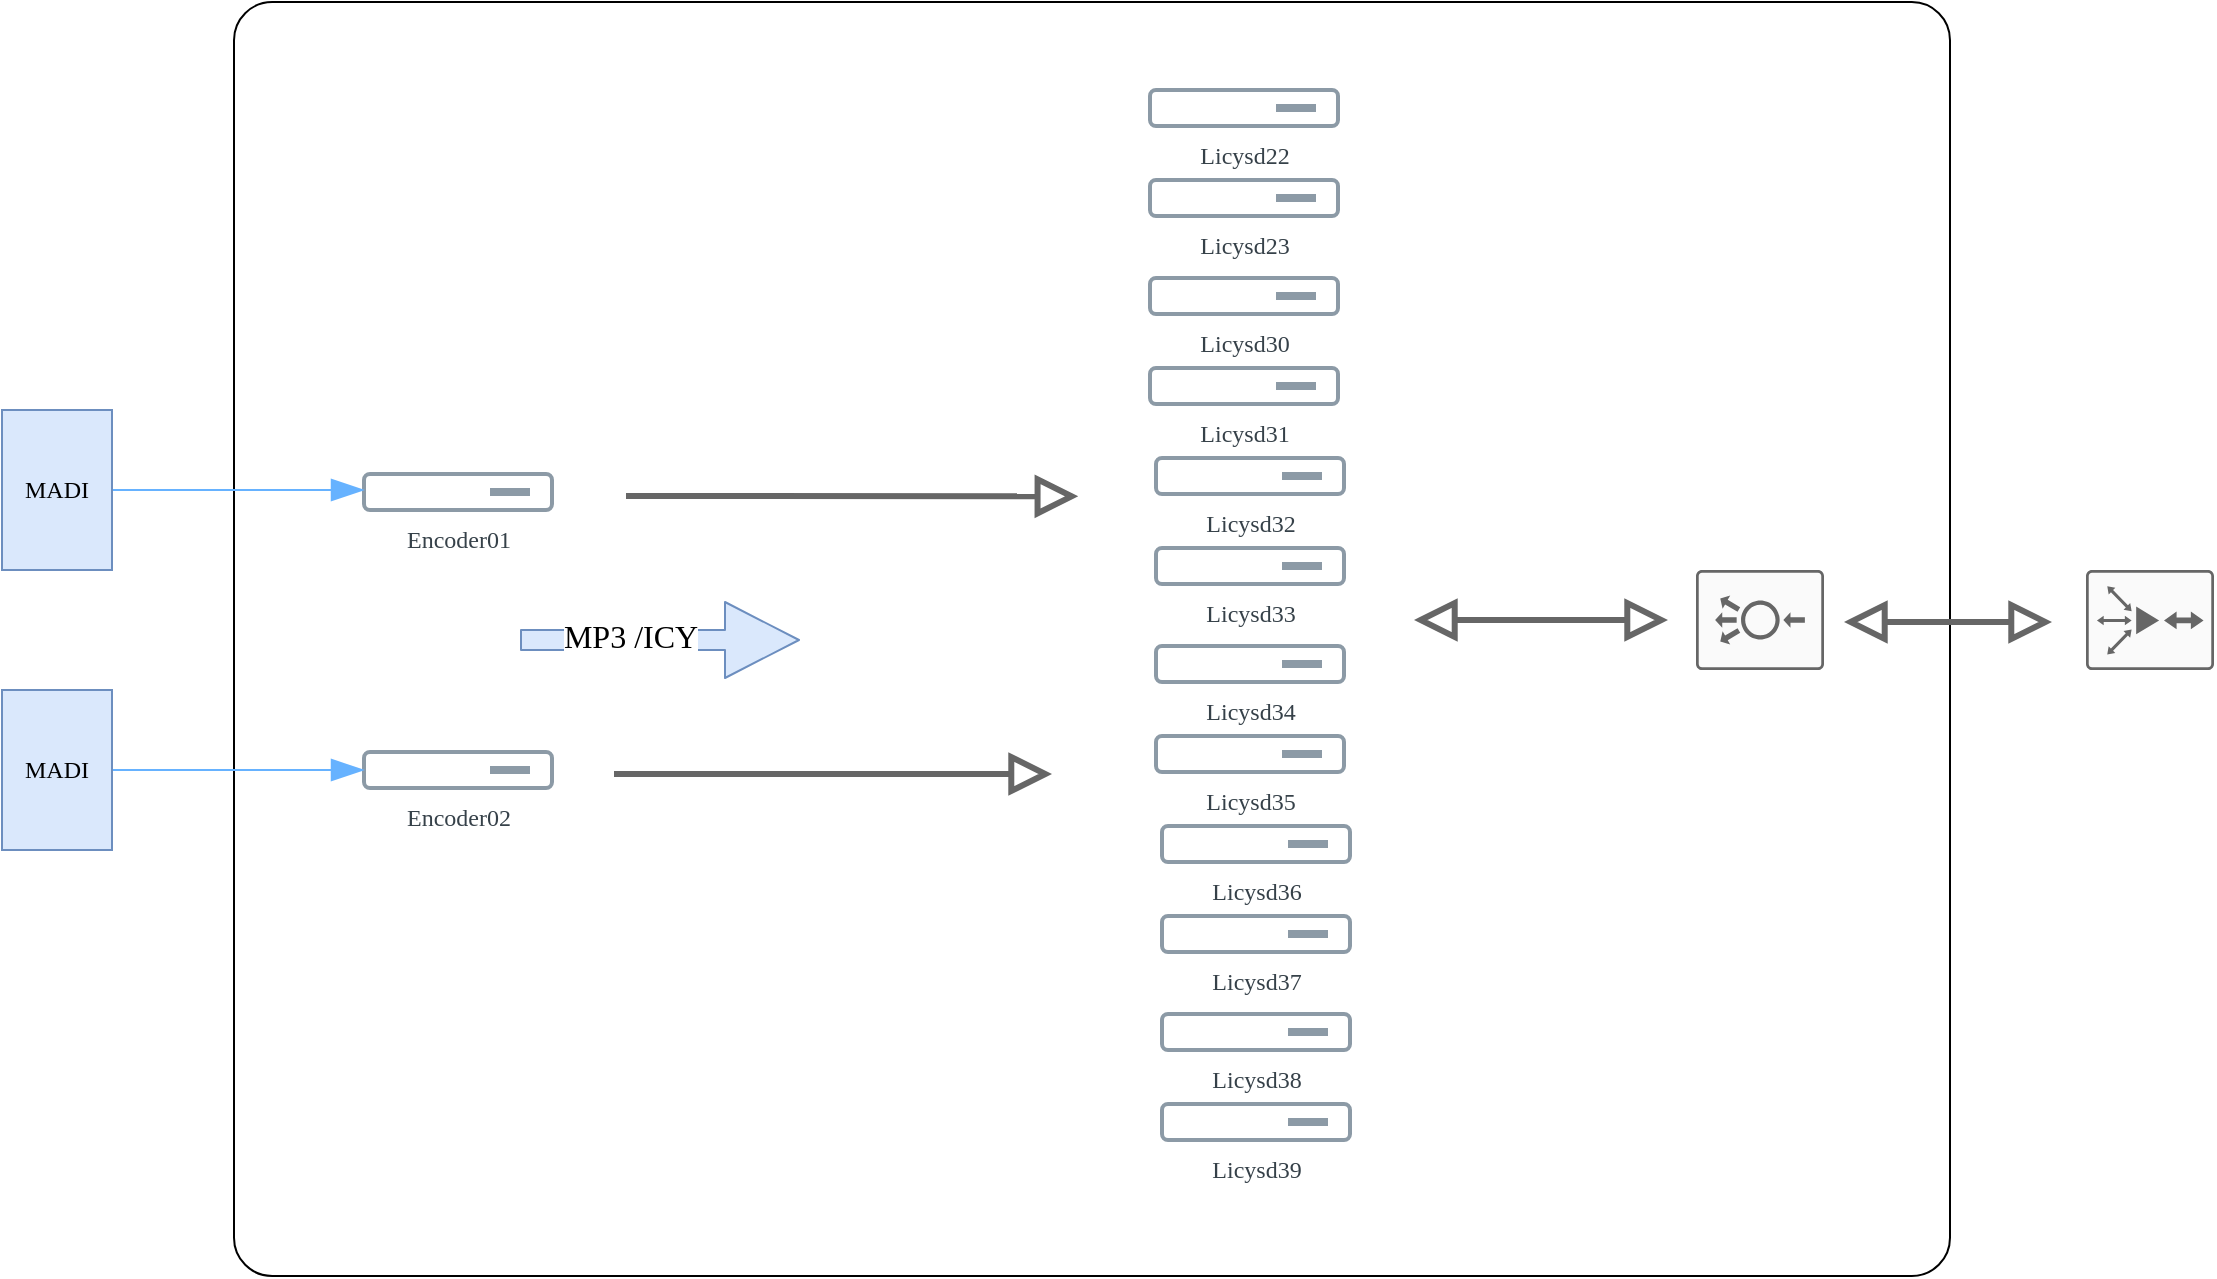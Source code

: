 <mxfile version="24.7.17" pages="2">
  <diagram name="Page-1" id="91Ch4HtAB-noTLvR4pms">
    <mxGraphModel dx="3022" dy="1593" grid="0" gridSize="10" guides="1" tooltips="1" connect="1" arrows="1" fold="1" page="0" pageScale="1" pageWidth="1169" pageHeight="827" math="0" shadow="0">
      <root>
        <mxCell id="0" />
        <mxCell id="1" parent="0" />
        <mxCell id="73N0LT-Jw0ejLf9RvANC-20" value="" style="rounded=1;whiteSpace=wrap;html=1;fontFamily=Architects Daughter;fontSource=https%3A%2F%2Ffonts.googleapis.com%2Fcss%3Ffamily%3DArchitects%2BDaughter;arcSize=3;" vertex="1" parent="1">
          <mxGeometry x="-424" y="-136" width="858" height="637" as="geometry" />
        </mxCell>
        <mxCell id="73N0LT-Jw0ejLf9RvANC-33" value="Komponenter" parent="0" />
        <mxCell id="73N0LT-Jw0ejLf9RvANC-41" value="&lt;font face=&quot;Verdana&quot;&gt;Encoder01&lt;/font&gt;" style="image;aspect=fixed;perimeter=ellipsePerimeter;html=1;align=center;fontSize=12;verticalAlign=top;fontColor=#364149;shadow=0;dashed=0;image=img/lib/cumulus/server_bare_metal.svg;fontFamily=Architects Daughter;fontSource=https://fonts.googleapis.com/css?family=Architects+Daughter;" vertex="1" parent="73N0LT-Jw0ejLf9RvANC-33">
          <mxGeometry x="-360" y="99" width="96" height="20" as="geometry" />
        </mxCell>
        <mxCell id="73N0LT-Jw0ejLf9RvANC-42" value="&lt;font face=&quot;Verdana&quot;&gt;Encoder02&lt;/font&gt;" style="image;aspect=fixed;perimeter=ellipsePerimeter;html=1;align=center;fontSize=12;verticalAlign=top;fontColor=#364149;shadow=0;dashed=0;image=img/lib/cumulus/server_bare_metal.svg;fontFamily=Architects Daughter;fontSource=https://fonts.googleapis.com/css?family=Architects+Daughter;" vertex="1" parent="73N0LT-Jw0ejLf9RvANC-33">
          <mxGeometry x="-360" y="238" width="96" height="20" as="geometry" />
        </mxCell>
        <mxCell id="73N0LT-Jw0ejLf9RvANC-43" value="&lt;font face=&quot;Verdana&quot;&gt;Licysd22&lt;/font&gt;" style="image;aspect=fixed;perimeter=ellipsePerimeter;html=1;align=center;fontSize=12;verticalAlign=top;fontColor=#364149;shadow=0;dashed=0;image=img/lib/cumulus/server_bare_metal.svg;fontFamily=Architects Daughter;fontSource=https://fonts.googleapis.com/css?family=Architects+Daughter;" vertex="1" parent="73N0LT-Jw0ejLf9RvANC-33">
          <mxGeometry x="33" y="-93" width="96" height="20" as="geometry" />
        </mxCell>
        <mxCell id="73N0LT-Jw0ejLf9RvANC-44" value="&lt;font face=&quot;Verdana&quot;&gt;Licysd23&lt;/font&gt;" style="image;aspect=fixed;perimeter=ellipsePerimeter;html=1;align=center;fontSize=12;verticalAlign=top;fontColor=#364149;shadow=0;dashed=0;image=img/lib/cumulus/server_bare_metal.svg;fontFamily=Architects Daughter;fontSource=https://fonts.googleapis.com/css?family=Architects+Daughter;" vertex="1" parent="73N0LT-Jw0ejLf9RvANC-33">
          <mxGeometry x="33" y="-48" width="96" height="20" as="geometry" />
        </mxCell>
        <mxCell id="73N0LT-Jw0ejLf9RvANC-45" value="&lt;font face=&quot;Verdana&quot;&gt;Licysd30&lt;/font&gt;" style="image;aspect=fixed;perimeter=ellipsePerimeter;html=1;align=center;fontSize=12;verticalAlign=top;fontColor=#364149;shadow=0;dashed=0;image=img/lib/cumulus/server_bare_metal.svg;fontFamily=Architects Daughter;fontSource=https://fonts.googleapis.com/css?family=Architects+Daughter;" vertex="1" parent="73N0LT-Jw0ejLf9RvANC-33">
          <mxGeometry x="33" y="1" width="96" height="20" as="geometry" />
        </mxCell>
        <mxCell id="73N0LT-Jw0ejLf9RvANC-46" value="&lt;font face=&quot;Verdana&quot;&gt;Licysd31&lt;/font&gt;" style="image;aspect=fixed;perimeter=ellipsePerimeter;html=1;align=center;fontSize=12;verticalAlign=top;fontColor=#364149;shadow=0;dashed=0;image=img/lib/cumulus/server_bare_metal.svg;fontFamily=Architects Daughter;fontSource=https://fonts.googleapis.com/css?family=Architects+Daughter;" vertex="1" parent="73N0LT-Jw0ejLf9RvANC-33">
          <mxGeometry x="33" y="46" width="96" height="20" as="geometry" />
        </mxCell>
        <mxCell id="73N0LT-Jw0ejLf9RvANC-47" value="&lt;font face=&quot;Verdana&quot;&gt;Licysd32&lt;/font&gt;" style="image;aspect=fixed;perimeter=ellipsePerimeter;html=1;align=center;fontSize=12;verticalAlign=top;fontColor=#364149;shadow=0;dashed=0;image=img/lib/cumulus/server_bare_metal.svg;fontFamily=Architects Daughter;fontSource=https://fonts.googleapis.com/css?family=Architects+Daughter;" vertex="1" parent="73N0LT-Jw0ejLf9RvANC-33">
          <mxGeometry x="36" y="91" width="96" height="20" as="geometry" />
        </mxCell>
        <mxCell id="73N0LT-Jw0ejLf9RvANC-48" value="&lt;font face=&quot;Verdana&quot;&gt;Licysd33&lt;/font&gt;" style="image;aspect=fixed;perimeter=ellipsePerimeter;html=1;align=center;fontSize=12;verticalAlign=top;fontColor=#364149;shadow=0;dashed=0;image=img/lib/cumulus/server_bare_metal.svg;fontFamily=Architects Daughter;fontSource=https://fonts.googleapis.com/css?family=Architects+Daughter;" vertex="1" parent="73N0LT-Jw0ejLf9RvANC-33">
          <mxGeometry x="36" y="136" width="96" height="20" as="geometry" />
        </mxCell>
        <mxCell id="73N0LT-Jw0ejLf9RvANC-49" value="&lt;font face=&quot;Verdana&quot;&gt;Licysd34&lt;/font&gt;" style="image;aspect=fixed;perimeter=ellipsePerimeter;html=1;align=center;fontSize=12;verticalAlign=top;fontColor=#364149;shadow=0;dashed=0;image=img/lib/cumulus/server_bare_metal.svg;fontFamily=Architects Daughter;fontSource=https://fonts.googleapis.com/css?family=Architects+Daughter;" vertex="1" parent="73N0LT-Jw0ejLf9RvANC-33">
          <mxGeometry x="36" y="185" width="96" height="20" as="geometry" />
        </mxCell>
        <mxCell id="73N0LT-Jw0ejLf9RvANC-50" value="&lt;font face=&quot;Verdana&quot;&gt;Licysd35&lt;/font&gt;" style="image;aspect=fixed;perimeter=ellipsePerimeter;html=1;align=center;fontSize=12;verticalAlign=top;fontColor=#364149;shadow=0;dashed=0;image=img/lib/cumulus/server_bare_metal.svg;fontFamily=Architects Daughter;fontSource=https://fonts.googleapis.com/css?family=Architects+Daughter;" vertex="1" parent="73N0LT-Jw0ejLf9RvANC-33">
          <mxGeometry x="36" y="230" width="96" height="20" as="geometry" />
        </mxCell>
        <mxCell id="73N0LT-Jw0ejLf9RvANC-51" value="&lt;font face=&quot;Verdana&quot;&gt;Licysd36&lt;/font&gt;" style="image;aspect=fixed;perimeter=ellipsePerimeter;html=1;align=center;fontSize=12;verticalAlign=top;fontColor=#364149;shadow=0;dashed=0;image=img/lib/cumulus/server_bare_metal.svg;fontFamily=Architects Daughter;fontSource=https://fonts.googleapis.com/css?family=Architects+Daughter;" vertex="1" parent="73N0LT-Jw0ejLf9RvANC-33">
          <mxGeometry x="39" y="275" width="96" height="20" as="geometry" />
        </mxCell>
        <mxCell id="73N0LT-Jw0ejLf9RvANC-52" value="&lt;font face=&quot;Verdana&quot;&gt;Licysd37&lt;/font&gt;" style="image;aspect=fixed;perimeter=ellipsePerimeter;html=1;align=center;fontSize=12;verticalAlign=top;fontColor=#364149;shadow=0;dashed=0;image=img/lib/cumulus/server_bare_metal.svg;fontFamily=Architects Daughter;fontSource=https://fonts.googleapis.com/css?family=Architects+Daughter;" vertex="1" parent="73N0LT-Jw0ejLf9RvANC-33">
          <mxGeometry x="39" y="320" width="96" height="20" as="geometry" />
        </mxCell>
        <mxCell id="73N0LT-Jw0ejLf9RvANC-53" value="&lt;font face=&quot;Verdana&quot;&gt;Licysd38&lt;/font&gt;" style="image;aspect=fixed;perimeter=ellipsePerimeter;html=1;align=center;fontSize=12;verticalAlign=top;fontColor=#364149;shadow=0;dashed=0;image=img/lib/cumulus/server_bare_metal.svg;fontFamily=Architects Daughter;fontSource=https://fonts.googleapis.com/css?family=Architects+Daughter;" vertex="1" parent="73N0LT-Jw0ejLf9RvANC-33">
          <mxGeometry x="39" y="369" width="96" height="20" as="geometry" />
        </mxCell>
        <mxCell id="73N0LT-Jw0ejLf9RvANC-54" value="&lt;font face=&quot;Verdana&quot;&gt;Licysd39&lt;/font&gt;" style="image;aspect=fixed;perimeter=ellipsePerimeter;html=1;align=center;fontSize=12;verticalAlign=top;fontColor=#364149;shadow=0;dashed=0;image=img/lib/cumulus/server_bare_metal.svg;fontFamily=Architects Daughter;fontSource=https://fonts.googleapis.com/css?family=Architects+Daughter;" vertex="1" parent="73N0LT-Jw0ejLf9RvANC-33">
          <mxGeometry x="39" y="414" width="96" height="20" as="geometry" />
        </mxCell>
        <mxCell id="73N0LT-Jw0ejLf9RvANC-55" value="" style="edgeStyle=none;orthogonalLoop=1;jettySize=auto;html=1;rounded=0;fontFamily=Architects Daughter;fontSource=https://fonts.googleapis.com/css?family=Architects+Daughter;fontSize=16;startSize=14;endArrow=block;endSize=14;sourcePerimeterSpacing=8;targetPerimeterSpacing=8;curved=1;startArrow=none;startFill=0;endFill=0;strokeWidth=3;fillColor=#dae8fc;strokeColor=#666666;entryX=0.492;entryY=0.388;entryDx=0;entryDy=0;entryPerimeter=0;" edge="1" parent="73N0LT-Jw0ejLf9RvANC-33" target="73N0LT-Jw0ejLf9RvANC-20">
          <mxGeometry width="140" relative="1" as="geometry">
            <mxPoint x="-228" y="111" as="sourcePoint" />
            <mxPoint x="-113" y="111" as="targetPoint" />
            <Array as="points" />
          </mxGeometry>
        </mxCell>
        <mxCell id="73N0LT-Jw0ejLf9RvANC-56" value="" style="edgeStyle=none;orthogonalLoop=1;jettySize=auto;html=1;rounded=0;fontFamily=Architects Daughter;fontSource=https://fonts.googleapis.com/css?family=Architects+Daughter;fontSize=16;startSize=14;endArrow=block;endSize=14;sourcePerimeterSpacing=8;targetPerimeterSpacing=8;curved=1;startArrow=none;startFill=0;endFill=0;strokeWidth=3;fillColor=#dae8fc;strokeColor=#666666;entryX=0.492;entryY=0.388;entryDx=0;entryDy=0;entryPerimeter=0;" edge="1" parent="73N0LT-Jw0ejLf9RvANC-33">
          <mxGeometry width="140" relative="1" as="geometry">
            <mxPoint x="-234" y="250" as="sourcePoint" />
            <mxPoint x="-15" y="250" as="targetPoint" />
            <Array as="points" />
          </mxGeometry>
        </mxCell>
        <mxCell id="73N0LT-Jw0ejLf9RvANC-57" value="" style="sketch=0;points=[[0.015,0.015,0],[0.985,0.015,0],[0.985,0.985,0],[0.015,0.985,0],[0.25,0,0],[0.5,0,0],[0.75,0,0],[1,0.25,0],[1,0.5,0],[1,0.75,0],[0.75,1,0],[0.5,1,0],[0.25,1,0],[0,0.75,0],[0,0.5,0],[0,0.25,0]];verticalLabelPosition=bottom;html=1;verticalAlign=top;aspect=fixed;align=center;pointerEvents=1;shape=mxgraph.cisco19.rect;prIcon=load_balancer;fillColor=#FAFAFA;strokeColor=#666666;fontFamily=Architects Daughter;fontSource=https://fonts.googleapis.com/css?family=Architects+Daughter;rotation=-180;" vertex="1" parent="73N0LT-Jw0ejLf9RvANC-33">
          <mxGeometry x="307" y="148" width="64" height="50" as="geometry" />
        </mxCell>
        <mxCell id="73N0LT-Jw0ejLf9RvANC-58" value="" style="sketch=0;points=[[0.015,0.015,0],[0.985,0.015,0],[0.985,0.985,0],[0.015,0.985,0],[0.25,0,0],[0.5,0,0],[0.75,0,0],[1,0.25,0],[1,0.5,0],[1,0.75,0],[0.75,1,0],[0.5,1,0],[0.25,1,0],[0,0.75,0],[0,0.5,0],[0,0.25,0]];verticalLabelPosition=bottom;html=1;verticalAlign=top;aspect=fixed;align=center;pointerEvents=1;shape=mxgraph.cisco19.rect;prIcon=router_with_firewall2;fillColor=#FAFAFA;strokeColor=#666666;fontFamily=Architects Daughter;fontSource=https://fonts.googleapis.com/css?family=Architects+Daughter;" vertex="1" parent="73N0LT-Jw0ejLf9RvANC-33">
          <mxGeometry x="502" y="148" width="64" height="50" as="geometry" />
        </mxCell>
        <mxCell id="73N0LT-Jw0ejLf9RvANC-59" value="" style="edgeStyle=none;orthogonalLoop=1;jettySize=auto;html=1;rounded=0;fontFamily=Architects Daughter;fontSource=https://fonts.googleapis.com/css?family=Architects+Daughter;fontSize=16;startSize=14;endArrow=block;endSize=14;sourcePerimeterSpacing=8;targetPerimeterSpacing=8;curved=1;startArrow=block;startFill=0;endFill=0;strokeWidth=3;fillColor=#dae8fc;strokeColor=#666666;" edge="1" parent="73N0LT-Jw0ejLf9RvANC-33">
          <mxGeometry width="140" relative="1" as="geometry">
            <mxPoint x="381" y="174" as="sourcePoint" />
            <mxPoint x="485" y="174" as="targetPoint" />
            <Array as="points" />
          </mxGeometry>
        </mxCell>
        <mxCell id="73N0LT-Jw0ejLf9RvANC-60" value="" style="edgeStyle=none;orthogonalLoop=1;jettySize=auto;html=1;rounded=0;fontFamily=Architects Daughter;fontSource=https://fonts.googleapis.com/css?family=Architects+Daughter;fontSize=16;startSize=14;endArrow=block;endSize=14;sourcePerimeterSpacing=8;targetPerimeterSpacing=8;curved=1;startArrow=block;startFill=0;endFill=0;strokeWidth=3;fillColor=#dae8fc;strokeColor=#666666;entryX=0.85;entryY=0.482;entryDx=0;entryDy=0;entryPerimeter=0;" edge="1" parent="73N0LT-Jw0ejLf9RvANC-33">
          <mxGeometry width="140" relative="1" as="geometry">
            <mxPoint x="166" y="173" as="sourcePoint" />
            <mxPoint x="293" y="173" as="targetPoint" />
            <Array as="points" />
          </mxGeometry>
        </mxCell>
        <mxCell id="73N0LT-Jw0ejLf9RvANC-34" value="MADI" parent="0" />
        <mxCell id="73N0LT-Jw0ejLf9RvANC-35" style="edgeStyle=none;curved=1;rounded=0;orthogonalLoop=1;jettySize=auto;html=1;exitX=1;exitY=0.5;exitDx=0;exitDy=0;entryX=0;entryY=0.5;entryDx=0;entryDy=0;fontFamily=Architects Daughter;fontSource=https://fonts.googleapis.com/css?family=Architects+Daughter;fontSize=16;startSize=14;endArrow=blockThin;endSize=14;sourcePerimeterSpacing=8;targetPerimeterSpacing=8;endFill=1;strokeColor=#66B2FF;" edge="1" parent="73N0LT-Jw0ejLf9RvANC-34" source="73N0LT-Jw0ejLf9RvANC-36">
          <mxGeometry relative="1" as="geometry">
            <mxPoint x="-359" y="108" as="targetPoint" />
          </mxGeometry>
        </mxCell>
        <mxCell id="73N0LT-Jw0ejLf9RvANC-36" value="&lt;font face=&quot;Verdana&quot;&gt;MADI&lt;/font&gt;" style="rounded=0;whiteSpace=wrap;html=1;fontFamily=Architects Daughter;fontSource=https://fonts.googleapis.com/css?family=Architects+Daughter;fillColor=#dae8fc;strokeColor=#6c8ebf;" vertex="1" parent="73N0LT-Jw0ejLf9RvANC-34">
          <mxGeometry x="-540" y="68" width="55" height="80" as="geometry" />
        </mxCell>
        <mxCell id="73N0LT-Jw0ejLf9RvANC-37" style="edgeStyle=none;curved=1;rounded=0;orthogonalLoop=1;jettySize=auto;html=1;exitX=1;exitY=0.5;exitDx=0;exitDy=0;entryX=0;entryY=0.5;entryDx=0;entryDy=0;fontFamily=Architects Daughter;fontSource=https://fonts.googleapis.com/css?family=Architects+Daughter;fontSize=16;startSize=14;endArrow=blockThin;endSize=14;sourcePerimeterSpacing=8;targetPerimeterSpacing=8;endFill=1;strokeColor=#66B2FF;" edge="1" parent="73N0LT-Jw0ejLf9RvANC-34" source="73N0LT-Jw0ejLf9RvANC-38">
          <mxGeometry relative="1" as="geometry">
            <mxPoint x="-359" y="248" as="targetPoint" />
          </mxGeometry>
        </mxCell>
        <mxCell id="73N0LT-Jw0ejLf9RvANC-38" value="&lt;font face=&quot;Verdana&quot;&gt;MADI&lt;/font&gt;" style="rounded=0;whiteSpace=wrap;html=1;fontFamily=Architects Daughter;fontSource=https://fonts.googleapis.com/css?family=Architects+Daughter;fillColor=#dae8fc;strokeColor=#6c8ebf;" vertex="1" parent="73N0LT-Jw0ejLf9RvANC-34">
          <mxGeometry x="-540" y="208" width="55" height="80" as="geometry" />
        </mxCell>
        <mxCell id="73N0LT-Jw0ejLf9RvANC-39" value="" style="edgeStyle=none;orthogonalLoop=1;jettySize=auto;html=1;shape=flexArrow;rounded=1;startSize=8;endSize=12;fontFamily=Architects Daughter;fontSource=https://fonts.googleapis.com/css?family=Architects+Daughter;fontSize=16;endArrow=open;sourcePerimeterSpacing=8;targetPerimeterSpacing=8;curved=1;endWidth=27;fillColor=#dae8fc;strokeColor=#6c8ebf;" edge="1" parent="73N0LT-Jw0ejLf9RvANC-34">
          <mxGeometry width="140" relative="1" as="geometry">
            <mxPoint x="-281" y="183" as="sourcePoint" />
            <mxPoint x="-141" y="183" as="targetPoint" />
            <Array as="points" />
          </mxGeometry>
        </mxCell>
        <mxCell id="73N0LT-Jw0ejLf9RvANC-40" value="&lt;font face=&quot;Verdana&quot;&gt;MP3 /ICY&lt;/font&gt;" style="edgeLabel;html=1;align=center;verticalAlign=middle;resizable=0;points=[];fontSize=16;fontFamily=Architects Daughter;fontSource=https://fonts.googleapis.com/css?family=Architects+Daughter;" vertex="1" connectable="0" parent="73N0LT-Jw0ejLf9RvANC-39">
          <mxGeometry x="-0.214" y="1" relative="1" as="geometry">
            <mxPoint as="offset" />
          </mxGeometry>
        </mxCell>
      </root>
    </mxGraphModel>
  </diagram>
  <diagram id="-gyYAwONCcBqDbsPyDsV" name="Page-2">
    <mxGraphModel dx="2689" dy="1414" grid="0" gridSize="10" guides="1" tooltips="1" connect="1" arrows="1" fold="1" page="0" pageScale="1" pageWidth="1169" pageHeight="827" math="0" shadow="0">
      <root>
        <mxCell id="0" />
        <mxCell id="1" style="locked=1;" parent="0" />
        <mxCell id="TMXqiWS31gc2u2eTLULo-2" value="" style="rounded=0;whiteSpace=wrap;html=1;fontFamily=Architects Daughter;fontSource=https%3A%2F%2Ffonts.googleapis.com%2Fcss%3Ffamily%3DArchitects%2BDaughter;fillColor=#f5f5f5;strokeColor=#666666;fontColor=#333333;" vertex="1" parent="1">
          <mxGeometry x="-200" y="-53" width="449" height="587" as="geometry" />
        </mxCell>
        <mxCell id="TMXqiWS31gc2u2eTLULo-3" value="" style="rounded=0;whiteSpace=wrap;html=1;fontFamily=Architects Daughter;fontSource=https%3A%2F%2Ffonts.googleapis.com%2Fcss%3Ffamily%3DArchitects%2BDaughter;fillColor=#f5f5f5;strokeColor=#666666;fontColor=#333333;" vertex="1" parent="1">
          <mxGeometry x="249" y="-53" width="351" height="587" as="geometry" />
        </mxCell>
        <mxCell id="TMXqiWS31gc2u2eTLULo-5" value="" style="rounded=0;whiteSpace=wrap;html=1;fontFamily=Architects Daughter;fontSource=https://fonts.googleapis.com/css?family=Architects+Daughter;fillColor=#f5f5f5;strokeColor=#666666;fontColor=#333333;" vertex="1" parent="1">
          <mxGeometry x="-551" y="-53" width="351" height="587" as="geometry" />
        </mxCell>
        <mxCell id="TMXqiWS31gc2u2eTLULo-7" value="MCR/Broadcast" style="text;strokeColor=none;fillColor=none;html=1;align=center;verticalAlign=middle;whiteSpace=wrap;rounded=0;fontSize=20;fontFamily=Architects Daughter;fontSource=https%3A%2F%2Ffonts.googleapis.com%2Fcss%3Ffamily%3DArchitects%2BDaughter;" vertex="1" parent="1">
          <mxGeometry x="-546" y="-87" width="170" height="30" as="geometry" />
        </mxCell>
        <mxCell id="TMXqiWS31gc2u2eTLULo-8" value="Campus net" style="text;strokeColor=none;fillColor=none;html=1;align=center;verticalAlign=middle;whiteSpace=wrap;rounded=0;fontSize=20;fontFamily=Architects Daughter;fontSource=https%3A%2F%2Ffonts.googleapis.com%2Fcss%3Ffamily%3DArchitects%2BDaughter;" vertex="1" parent="1">
          <mxGeometry x="-200" y="-87" width="170" height="30" as="geometry" />
        </mxCell>
        <mxCell id="TMXqiWS31gc2u2eTLULo-9" value="DMZ/Ekstern" style="text;strokeColor=none;fillColor=none;html=1;align=center;verticalAlign=middle;whiteSpace=wrap;rounded=0;fontSize=20;fontFamily=Architects Daughter;fontSource=https%3A%2F%2Ffonts.googleapis.com%2Fcss%3Ffamily%3DArchitects%2BDaughter;" vertex="1" parent="1">
          <mxGeometry x="249" y="-87" width="170" height="30" as="geometry" />
        </mxCell>
        <mxCell id="TMXqiWS31gc2u2eTLULo-1" value="Komponenter" parent="0" />
        <mxCell id="TMXqiWS31gc2u2eTLULo-10" value="" style="rounded=0;whiteSpace=wrap;html=1;fontFamily=Architects Daughter;fontSource=https%3A%2F%2Ffonts.googleapis.com%2Fcss%3Ffamily%3DArchitects%2BDaughter;" vertex="1" parent="TMXqiWS31gc2u2eTLULo-1">
          <mxGeometry x="341" y="157" width="160" height="190" as="geometry" />
        </mxCell>
        <mxCell id="TMXqiWS31gc2u2eTLULo-13" value="" style="image;sketch=0;aspect=fixed;html=1;points=[];align=center;fontSize=12;image=img/lib/mscae/Media_Encoding.svg;fontFamily=Architects Daughter;fontSource=https%3A%2F%2Ffonts.googleapis.com%2Fcss%3Ffamily%3DArchitects%2BDaughter;" vertex="1" parent="TMXqiWS31gc2u2eTLULo-1">
          <mxGeometry x="397" y="172" width="43" height="50" as="geometry" />
        </mxCell>
        <mxCell id="TMXqiWS31gc2u2eTLULo-14" value="" style="sketch=0;pointerEvents=1;shadow=0;dashed=0;html=1;strokeColor=none;labelPosition=center;verticalLabelPosition=bottom;verticalAlign=top;align=center;fillColor=#000000;shape=mxgraph.mscae.system_center.cloud_distribution_point;fontFamily=Architects Daughter;fontSource=https%3A%2F%2Ffonts.googleapis.com%2Fcss%3Ffamily%3DArchitects%2BDaughter;" vertex="1" parent="TMXqiWS31gc2u2eTLULo-1">
          <mxGeometry x="383" y="250" width="80" height="68" as="geometry" />
        </mxCell>
        <mxCell id="TMXqiWS31gc2u2eTLULo-15" value="" style="shape=image;html=1;verticalAlign=top;verticalLabelPosition=bottom;labelBackgroundColor=#ffffff;imageAspect=0;aspect=fixed;image=https://cdn0.iconfinder.com/data/icons/phosphor-fill-vol-4/256/speaker-simple-high-fill-128.png;fontFamily=Architects Daughter;fontSource=https%3A%2F%2Ffonts.googleapis.com%2Fcss%3Ffamily%3DArchitects%2BDaughter;imageBackground=none;fillStyle=dots;" vertex="1" parent="TMXqiWS31gc2u2eTLULo-1">
          <mxGeometry x="-419" y="178" width="79" height="79" as="geometry" />
        </mxCell>
      </root>
    </mxGraphModel>
  </diagram>
</mxfile>
